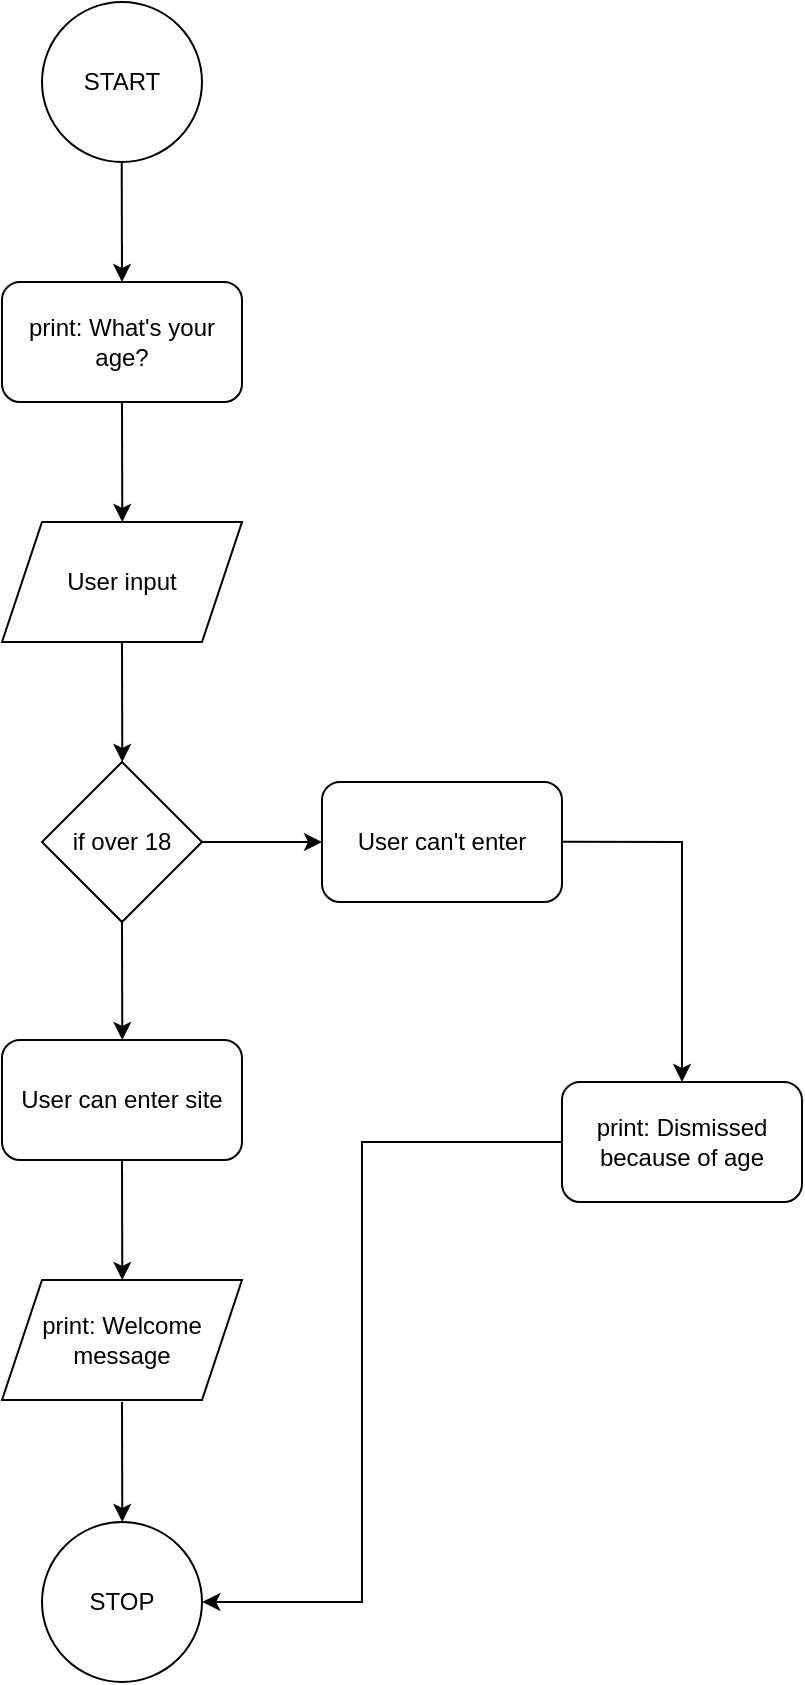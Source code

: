 <mxfile version="28.1.2">
  <diagram name="Seite-1" id="B3mxvTwksXzI3-duo697">
    <mxGraphModel dx="1426" dy="841" grid="1" gridSize="10" guides="1" tooltips="1" connect="1" arrows="1" fold="1" page="1" pageScale="1" pageWidth="827" pageHeight="1169" math="0" shadow="0">
      <root>
        <mxCell id="0" />
        <mxCell id="1" parent="0" />
        <mxCell id="F-mNHtvUeDV6_lfB6tj3-1" value="START" style="ellipse;whiteSpace=wrap;html=1;aspect=fixed;" vertex="1" parent="1">
          <mxGeometry x="360" y="20" width="80" height="80" as="geometry" />
        </mxCell>
        <mxCell id="F-mNHtvUeDV6_lfB6tj3-2" value="STOP" style="ellipse;whiteSpace=wrap;html=1;aspect=fixed;" vertex="1" parent="1">
          <mxGeometry x="360" y="780" width="80" height="80" as="geometry" />
        </mxCell>
        <mxCell id="F-mNHtvUeDV6_lfB6tj3-3" value="print: What&#39;s your&lt;div&gt;age?&lt;/div&gt;" style="rounded=1;whiteSpace=wrap;html=1;" vertex="1" parent="1">
          <mxGeometry x="340" y="160" width="120" height="60" as="geometry" />
        </mxCell>
        <mxCell id="F-mNHtvUeDV6_lfB6tj3-4" value="User input" style="shape=parallelogram;perimeter=parallelogramPerimeter;whiteSpace=wrap;html=1;fixedSize=1;" vertex="1" parent="1">
          <mxGeometry x="340" y="280" width="120" height="60" as="geometry" />
        </mxCell>
        <mxCell id="F-mNHtvUeDV6_lfB6tj3-5" value="if over 18" style="rhombus;whiteSpace=wrap;html=1;" vertex="1" parent="1">
          <mxGeometry x="360" y="400" width="80" height="80" as="geometry" />
        </mxCell>
        <mxCell id="F-mNHtvUeDV6_lfB6tj3-6" value="User can&#39;t enter" style="rounded=1;whiteSpace=wrap;html=1;" vertex="1" parent="1">
          <mxGeometry x="500" y="410" width="120" height="60" as="geometry" />
        </mxCell>
        <mxCell id="F-mNHtvUeDV6_lfB6tj3-7" value="print: Dismissed because of age" style="rounded=1;whiteSpace=wrap;html=1;" vertex="1" parent="1">
          <mxGeometry x="620" y="560" width="120" height="60" as="geometry" />
        </mxCell>
        <mxCell id="F-mNHtvUeDV6_lfB6tj3-8" value="User can enter site" style="rounded=1;whiteSpace=wrap;html=1;" vertex="1" parent="1">
          <mxGeometry x="340" y="539" width="120" height="60" as="geometry" />
        </mxCell>
        <mxCell id="F-mNHtvUeDV6_lfB6tj3-9" value="print: Welcome message" style="shape=parallelogram;perimeter=parallelogramPerimeter;whiteSpace=wrap;html=1;fixedSize=1;" vertex="1" parent="1">
          <mxGeometry x="340" y="659" width="120" height="60" as="geometry" />
        </mxCell>
        <mxCell id="F-mNHtvUeDV6_lfB6tj3-11" value="" style="endArrow=classic;html=1;rounded=0;entryX=0.5;entryY=0;entryDx=0;entryDy=0;" edge="1" parent="1" target="F-mNHtvUeDV6_lfB6tj3-3">
          <mxGeometry width="50" height="50" relative="1" as="geometry">
            <mxPoint x="399.86" y="100" as="sourcePoint" />
            <mxPoint x="399.86" y="140" as="targetPoint" />
          </mxGeometry>
        </mxCell>
        <mxCell id="F-mNHtvUeDV6_lfB6tj3-12" value="" style="endArrow=classic;html=1;rounded=0;entryX=0.5;entryY=0;entryDx=0;entryDy=0;" edge="1" parent="1">
          <mxGeometry width="50" height="50" relative="1" as="geometry">
            <mxPoint x="400" y="220" as="sourcePoint" />
            <mxPoint x="400.14" y="280" as="targetPoint" />
          </mxGeometry>
        </mxCell>
        <mxCell id="F-mNHtvUeDV6_lfB6tj3-13" value="" style="endArrow=classic;html=1;rounded=0;entryX=0.5;entryY=0;entryDx=0;entryDy=0;" edge="1" parent="1">
          <mxGeometry width="50" height="50" relative="1" as="geometry">
            <mxPoint x="400" y="340" as="sourcePoint" />
            <mxPoint x="400.14" y="400" as="targetPoint" />
          </mxGeometry>
        </mxCell>
        <mxCell id="F-mNHtvUeDV6_lfB6tj3-14" value="" style="endArrow=classic;html=1;rounded=0;entryX=0.5;entryY=0;entryDx=0;entryDy=0;" edge="1" parent="1">
          <mxGeometry width="50" height="50" relative="1" as="geometry">
            <mxPoint x="400" y="479" as="sourcePoint" />
            <mxPoint x="400.14" y="539" as="targetPoint" />
          </mxGeometry>
        </mxCell>
        <mxCell id="F-mNHtvUeDV6_lfB6tj3-15" value="" style="endArrow=classic;html=1;rounded=0;entryX=0.5;entryY=0;entryDx=0;entryDy=0;" edge="1" parent="1">
          <mxGeometry width="50" height="50" relative="1" as="geometry">
            <mxPoint x="400" y="599" as="sourcePoint" />
            <mxPoint x="400.14" y="659" as="targetPoint" />
          </mxGeometry>
        </mxCell>
        <mxCell id="F-mNHtvUeDV6_lfB6tj3-16" value="" style="endArrow=classic;html=1;rounded=0;entryX=0.5;entryY=0;entryDx=0;entryDy=0;" edge="1" parent="1">
          <mxGeometry width="50" height="50" relative="1" as="geometry">
            <mxPoint x="400" y="720" as="sourcePoint" />
            <mxPoint x="400.14" y="780" as="targetPoint" />
          </mxGeometry>
        </mxCell>
        <mxCell id="F-mNHtvUeDV6_lfB6tj3-17" value="" style="endArrow=classic;html=1;rounded=0;" edge="1" parent="1">
          <mxGeometry width="50" height="50" relative="1" as="geometry">
            <mxPoint x="440" y="440" as="sourcePoint" />
            <mxPoint x="500" y="440" as="targetPoint" />
          </mxGeometry>
        </mxCell>
        <mxCell id="F-mNHtvUeDV6_lfB6tj3-18" value="" style="endArrow=classic;html=1;rounded=0;entryX=0.5;entryY=0;entryDx=0;entryDy=0;" edge="1" parent="1" target="F-mNHtvUeDV6_lfB6tj3-7">
          <mxGeometry width="50" height="50" relative="1" as="geometry">
            <mxPoint x="620" y="439.86" as="sourcePoint" />
            <mxPoint x="680" y="440" as="targetPoint" />
            <Array as="points">
              <mxPoint x="680" y="440" />
            </Array>
          </mxGeometry>
        </mxCell>
        <mxCell id="F-mNHtvUeDV6_lfB6tj3-19" value="" style="endArrow=classic;html=1;rounded=0;entryX=0.5;entryY=0;entryDx=0;entryDy=0;exitX=0;exitY=0.5;exitDx=0;exitDy=0;" edge="1" parent="1" source="F-mNHtvUeDV6_lfB6tj3-7">
          <mxGeometry width="50" height="50" relative="1" as="geometry">
            <mxPoint x="440" y="760" as="sourcePoint" />
            <mxPoint x="440.14" y="820" as="targetPoint" />
            <Array as="points">
              <mxPoint x="520" y="590" />
              <mxPoint x="520" y="820" />
            </Array>
          </mxGeometry>
        </mxCell>
      </root>
    </mxGraphModel>
  </diagram>
</mxfile>
